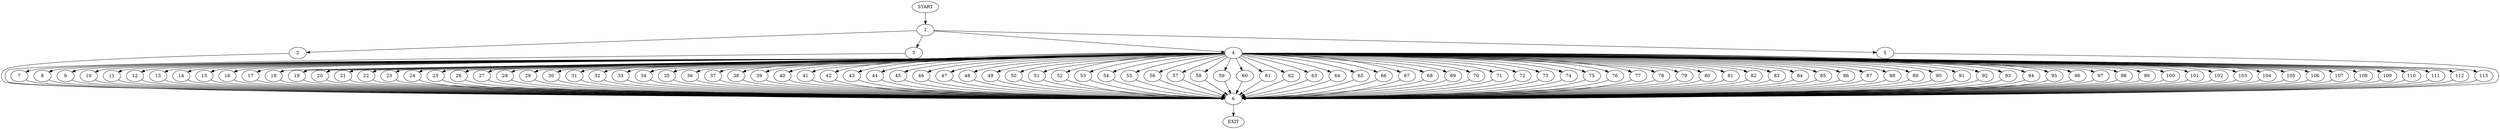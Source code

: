 digraph {
0 [label="START"]
114 [label="EXIT"]
0 -> 1
1 -> 2
1 -> 3
1 -> 4
1 -> 5
2 -> 6
5 -> 6
3 -> 6
4 -> 7
4 -> 8
4 -> 9
4 -> 10
4 -> 11
4 -> 12
4 -> 13
4 -> 14
4 -> 15
4 -> 16
4 -> 17
4 -> 18
4 -> 19
4 -> 20
4 -> 21
4 -> 22
4 -> 23
4 -> 24
4 -> 25
4 -> 26
4 -> 27
4 -> 28
4 -> 29
4 -> 30
4 -> 31
4 -> 32
4 -> 33
4 -> 34
4 -> 35
4 -> 36
4 -> 37
4 -> 38
4 -> 39
4 -> 40
4 -> 41
4 -> 42
4 -> 43
4 -> 44
4 -> 45
4 -> 46
4 -> 47
4 -> 48
4 -> 49
4 -> 50
4 -> 51
4 -> 52
4 -> 53
4 -> 54
4 -> 55
4 -> 56
4 -> 57
4 -> 58
4 -> 59
4 -> 60
4 -> 61
4 -> 62
4 -> 63
4 -> 64
4 -> 65
4 -> 66
4 -> 67
4 -> 68
4 -> 69
4 -> 70
4 -> 71
4 -> 72
4 -> 73
4 -> 74
4 -> 75
4 -> 76
4 -> 77
4 -> 78
4 -> 79
4 -> 80
4 -> 81
4 -> 82
4 -> 83
4 -> 84
4 -> 85
4 -> 86
4 -> 87
4 -> 88
4 -> 89
4 -> 90
4 -> 91
4 -> 92
4 -> 93
4 -> 94
4 -> 95
4 -> 96
4 -> 97
4 -> 98
4 -> 99
4 -> 100
4 -> 101
4 -> 102
4 -> 103
4 -> 104
4 -> 105
4 -> 106
4 -> 107
4 -> 108
4 -> 109
4 -> 110
4 -> 111
4 -> 112
4 -> 113
6 -> 114
75 -> 6
79 -> 6
42 -> 6
36 -> 6
103 -> 6
54 -> 6
100 -> 6
27 -> 6
61 -> 6
52 -> 6
83 -> 6
34 -> 6
112 -> 6
60 -> 6
25 -> 6
64 -> 6
55 -> 6
101 -> 6
70 -> 6
22 -> 6
49 -> 6
85 -> 6
46 -> 6
104 -> 6
16 -> 6
72 -> 6
94 -> 6
14 -> 6
50 -> 6
41 -> 6
108 -> 6
15 -> 6
9 -> 6
90 -> 6
98 -> 6
51 -> 6
95 -> 6
97 -> 6
43 -> 6
7 -> 6
71 -> 6
12 -> 6
56 -> 6
69 -> 6
38 -> 6
67 -> 6
29 -> 6
106 -> 6
105 -> 6
32 -> 6
102 -> 6
84 -> 6
93 -> 6
107 -> 6
45 -> 6
111 -> 6
68 -> 6
73 -> 6
96 -> 6
33 -> 6
47 -> 6
37 -> 6
80 -> 6
23 -> 6
91 -> 6
35 -> 6
109 -> 6
39 -> 6
89 -> 6
20 -> 6
17 -> 6
24 -> 6
57 -> 6
77 -> 6
10 -> 6
113 -> 6
110 -> 6
8 -> 6
53 -> 6
66 -> 6
48 -> 6
18 -> 6
31 -> 6
78 -> 6
82 -> 6
28 -> 6
11 -> 6
74 -> 6
62 -> 6
19 -> 6
26 -> 6
30 -> 6
99 -> 6
86 -> 6
58 -> 6
13 -> 6
44 -> 6
76 -> 6
63 -> 6
87 -> 6
92 -> 6
88 -> 6
65 -> 6
21 -> 6
40 -> 6
59 -> 6
81 -> 6
}
